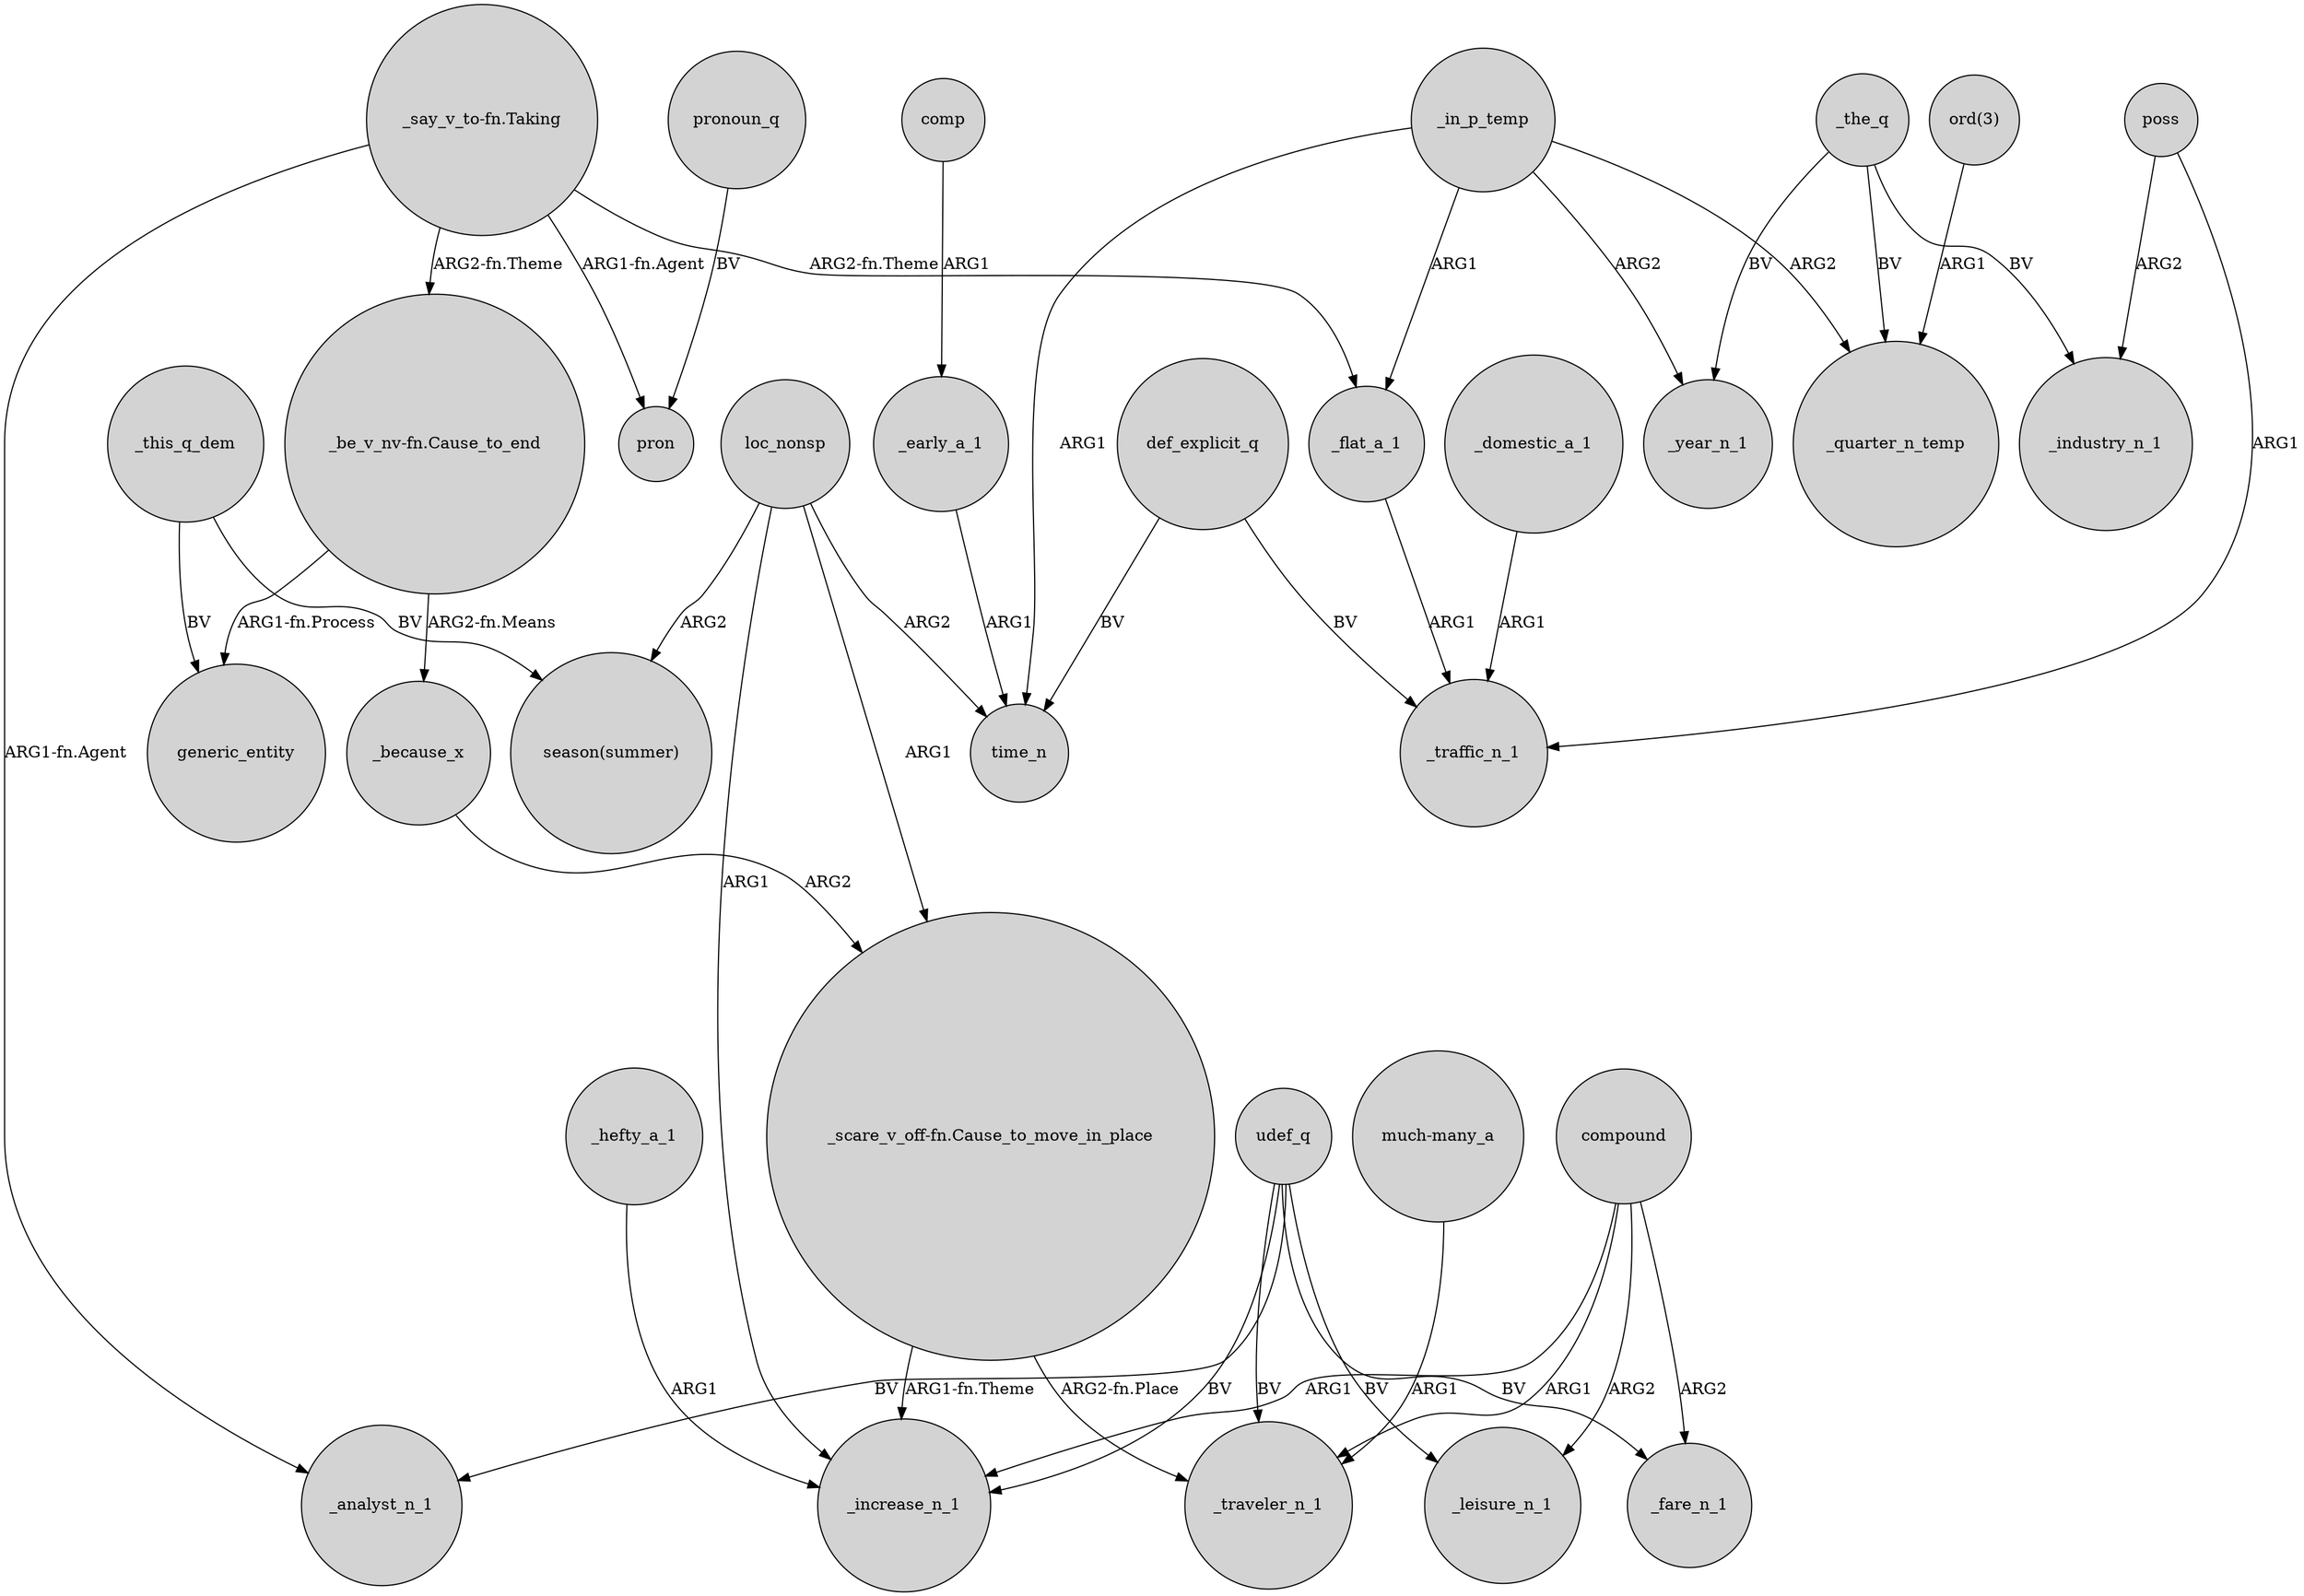 digraph {
	node [shape=circle style=filled]
	_early_a_1 -> time_n [label=ARG1]
	_flat_a_1 -> _traffic_n_1 [label=ARG1]
	loc_nonsp -> "season(summer)" [label=ARG2]
	udef_q -> _traveler_n_1 [label=BV]
	_in_p_temp -> _quarter_n_temp [label=ARG2]
	_hefty_a_1 -> _increase_n_1 [label=ARG1]
	compound -> _increase_n_1 [label=ARG1]
	"ord(3)" -> _quarter_n_temp [label=ARG1]
	loc_nonsp -> "_scare_v_off-fn.Cause_to_move_in_place" [label=ARG1]
	_domestic_a_1 -> _traffic_n_1 [label=ARG1]
	udef_q -> _analyst_n_1 [label=BV]
	udef_q -> _leisure_n_1 [label=BV]
	udef_q -> _fare_n_1 [label=BV]
	_the_q -> _quarter_n_temp [label=BV]
	comp -> _early_a_1 [label=ARG1]
	"much-many_a" -> _traveler_n_1 [label=ARG1]
	_because_x -> "_scare_v_off-fn.Cause_to_move_in_place" [label=ARG2]
	udef_q -> _increase_n_1 [label=BV]
	"_say_v_to-fn.Taking" -> pron [label="ARG1-fn.Agent"]
	compound -> _traveler_n_1 [label=ARG1]
	poss -> _industry_n_1 [label=ARG2]
	pronoun_q -> pron [label=BV]
	"_say_v_to-fn.Taking" -> _flat_a_1 [label="ARG2-fn.Theme"]
	loc_nonsp -> _increase_n_1 [label=ARG1]
	"_be_v_nv-fn.Cause_to_end" -> _because_x [label="ARG2-fn.Means"]
	_this_q_dem -> generic_entity [label=BV]
	"_say_v_to-fn.Taking" -> _analyst_n_1 [label="ARG1-fn.Agent"]
	_the_q -> _year_n_1 [label=BV]
	_this_q_dem -> "season(summer)" [label=BV]
	compound -> _fare_n_1 [label=ARG2]
	"_say_v_to-fn.Taking" -> "_be_v_nv-fn.Cause_to_end" [label="ARG2-fn.Theme"]
	_in_p_temp -> time_n [label=ARG1]
	_in_p_temp -> _year_n_1 [label=ARG2]
	compound -> _leisure_n_1 [label=ARG2]
	def_explicit_q -> time_n [label=BV]
	loc_nonsp -> time_n [label=ARG2]
	"_be_v_nv-fn.Cause_to_end" -> generic_entity [label="ARG1-fn.Process"]
	poss -> _traffic_n_1 [label=ARG1]
	"_scare_v_off-fn.Cause_to_move_in_place" -> _traveler_n_1 [label="ARG2-fn.Place"]
	_the_q -> _industry_n_1 [label=BV]
	"_scare_v_off-fn.Cause_to_move_in_place" -> _increase_n_1 [label="ARG1-fn.Theme"]
	_in_p_temp -> _flat_a_1 [label=ARG1]
	def_explicit_q -> _traffic_n_1 [label=BV]
}
